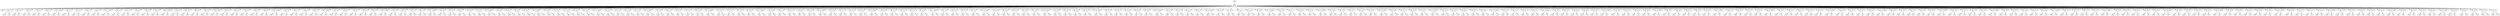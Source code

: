 digraph default {
    root_1 [label="root"];
    default_2 [label="default"];
    cage_3 [label="cage"];
    slit_4 [label="\('slit',\ 0,\ 0\)"];
    cage_5 [label="cage"];
    slit_6 [label="slit"];
    slit_7 [label="\('slit',\ 0,\ 1\)"];
    cage_8 [label="cage"];
    slit_9 [label="slit"];
    slit_10 [label="\('slit',\ 0,\ 2\)"];
    cage_11 [label="cage"];
    slit_12 [label="slit"];
    slit_13 [label="\('slit',\ 0,\ 3\)"];
    cage_14 [label="cage"];
    slit_15 [label="slit"];
    slit_16 [label="\('slit',\ 0,\ 4\)"];
    cage_17 [label="cage"];
    slit_18 [label="slit"];
    slit_19 [label="\('slit',\ 1,\ 'front'\)"];
    cage_20 [label="cage"];
    slit_21 [label="slit"];
    slit_22 [label="\('slit',\ 1,\ 0\)"];
    cage_23 [label="cage"];
    slit_24 [label="slit"];
    slit_25 [label="\('slit',\ 1,\ 1\)"];
    cage_26 [label="cage"];
    slit_27 [label="slit"];
    slit_28 [label="\('slit',\ 1,\ 2\)"];
    cage_29 [label="cage"];
    slit_30 [label="slit"];
    slit_31 [label="\('slit',\ 1,\ 3\)"];
    cage_32 [label="cage"];
    slit_33 [label="slit"];
    slit_34 [label="\('slit',\ 1,\ 'back'\)"];
    cage_35 [label="cage"];
    slit_36 [label="slit"];
    slit_37 [label="\('slit',\ 2,\ 0\)"];
    cage_38 [label="cage"];
    slit_39 [label="slit"];
    slit_40 [label="\('slit',\ 2,\ 1\)"];
    cage_41 [label="cage"];
    slit_42 [label="slit"];
    slit_43 [label="\('slit',\ 2,\ 2\)"];
    cage_44 [label="cage"];
    slit_45 [label="slit"];
    slit_46 [label="\('slit',\ 2,\ 3\)"];
    cage_47 [label="cage"];
    slit_48 [label="slit"];
    slit_49 [label="\('slit',\ 2,\ 4\)"];
    cage_50 [label="cage"];
    slit_51 [label="slit"];
    slit_52 [label="\('slit',\ 3,\ 'front'\)"];
    cage_53 [label="cage"];
    slit_54 [label="slit"];
    slit_55 [label="\('slit',\ 3,\ 0\)"];
    cage_56 [label="cage"];
    slit_57 [label="slit"];
    slit_58 [label="\('slit',\ 3,\ 1\)"];
    cage_59 [label="cage"];
    slit_60 [label="slit"];
    slit_61 [label="\('slit',\ 3,\ 2\)"];
    cage_62 [label="cage"];
    slit_63 [label="slit"];
    slit_64 [label="\('slit',\ 3,\ 3\)"];
    cage_65 [label="cage"];
    slit_66 [label="slit"];
    slit_67 [label="\('slit',\ 3,\ 'back'\)"];
    cage_68 [label="cage"];
    slit_69 [label="slit"];
    slit_70 [label="\('slit',\ 4,\ 0\)"];
    cage_71 [label="cage"];
    slit_72 [label="slit"];
    slit_73 [label="\('slit',\ 4,\ 1\)"];
    cage_74 [label="cage"];
    slit_75 [label="slit"];
    slit_76 [label="\('slit',\ 4,\ 2\)"];
    cage_77 [label="cage"];
    slit_78 [label="slit"];
    slit_79 [label="\('slit',\ 4,\ 3\)"];
    cage_80 [label="cage"];
    slit_81 [label="slit"];
    slit_82 [label="\('slit',\ 4,\ 4\)"];
    cage_83 [label="cage"];
    slit_84 [label="slit"];
    slit_85 [label="\('slit',\ 5,\ 'front'\)"];
    cage_86 [label="cage"];
    slit_87 [label="slit"];
    slit_88 [label="\('slit',\ 5,\ 0\)"];
    cage_89 [label="cage"];
    slit_90 [label="slit"];
    slit_91 [label="\('slit',\ 5,\ 1\)"];
    cage_92 [label="cage"];
    slit_93 [label="slit"];
    slit_94 [label="\('slit',\ 5,\ 2\)"];
    cage_95 [label="cage"];
    slit_96 [label="slit"];
    slit_97 [label="\('slit',\ 5,\ 3\)"];
    cage_98 [label="cage"];
    slit_99 [label="slit"];
    slit_100 [label="\('slit',\ 5,\ 'back'\)"];
    cage_101 [label="cage"];
    slit_102 [label="slit"];
    slit_103 [label="\('slit',\ 6,\ 0\)"];
    cage_104 [label="cage"];
    slit_105 [label="slit"];
    slit_106 [label="\('slit',\ 6,\ 1\)"];
    cage_107 [label="cage"];
    slit_108 [label="slit"];
    slit_109 [label="\('slit',\ 6,\ 2\)"];
    cage_110 [label="cage"];
    slit_111 [label="slit"];
    slit_112 [label="\('slit',\ 6,\ 3\)"];
    cage_113 [label="cage"];
    slit_114 [label="slit"];
    slit_115 [label="\('slit',\ 6,\ 4\)"];
    cage_116 [label="cage"];
    slit_117 [label="slit"];
    slit_118 [label="\('slit',\ 7,\ 'front'\)"];
    cage_119 [label="cage"];
    slit_120 [label="slit"];
    slit_121 [label="\('slit',\ 7,\ 0\)"];
    cage_122 [label="cage"];
    slit_123 [label="slit"];
    slit_124 [label="\('slit',\ 7,\ 1\)"];
    cage_125 [label="cage"];
    slit_126 [label="slit"];
    slit_127 [label="\('slit',\ 7,\ 2\)"];
    cage_128 [label="cage"];
    slit_129 [label="slit"];
    slit_130 [label="\('slit',\ 7,\ 3\)"];
    cage_131 [label="cage"];
    slit_132 [label="slit"];
    slit_133 [label="\('slit',\ 7,\ 'back'\)"];
    cage_134 [label="cage"];
    slit_135 [label="slit"];
    slit_136 [label="\('slit',\ 8,\ 0\)"];
    cage_137 [label="cage"];
    slit_138 [label="slit"];
    slit_139 [label="\('slit',\ 8,\ 1\)"];
    cage_140 [label="cage"];
    slit_141 [label="slit"];
    slit_142 [label="\('slit',\ 8,\ 2\)"];
    cage_143 [label="cage"];
    slit_144 [label="slit"];
    slit_145 [label="\('slit',\ 8,\ 3\)"];
    cage_146 [label="cage"];
    slit_147 [label="slit"];
    slit_148 [label="\('slit',\ 8,\ 4\)"];
    cage_149 [label="cage"];
    slit_150 [label="slit"];
    slit_151 [label="\('slit',\ 9,\ 'front'\)"];
    cage_152 [label="cage"];
    slit_153 [label="slit"];
    slit_154 [label="\('slit',\ 9,\ 0\)"];
    cage_155 [label="cage"];
    slit_156 [label="slit"];
    slit_157 [label="\('slit',\ 9,\ 1\)"];
    cage_158 [label="cage"];
    slit_159 [label="slit"];
    slit_160 [label="\('slit',\ 9,\ 2\)"];
    cage_161 [label="cage"];
    slit_162 [label="slit"];
    slit_163 [label="\('slit',\ 9,\ 3\)"];
    cage_164 [label="cage"];
    slit_165 [label="slit"];
    slit_166 [label="\('slit',\ 9,\ 'back'\)"];
    cage_167 [label="cage"];
    slit_168 [label="slit"];
    slit_169 [label="\('slit',\ 10,\ 0\)"];
    cage_170 [label="cage"];
    slit_171 [label="slit"];
    slit_172 [label="\('slit',\ 10,\ 1\)"];
    cage_173 [label="cage"];
    slit_174 [label="slit"];
    slit_175 [label="\('slit',\ 10,\ 2\)"];
    cage_176 [label="cage"];
    slit_177 [label="slit"];
    slit_178 [label="\('slit',\ 10,\ 3\)"];
    cage_179 [label="cage"];
    slit_180 [label="slit"];
    slit_181 [label="\('slit',\ 10,\ 4\)"];
    cage_182 [label="cage"];
    slit_183 [label="slit"];
    slit_184 [label="\('slit',\ 11,\ 'front'\)"];
    cage_185 [label="cage"];
    slit_186 [label="slit"];
    slit_187 [label="\('slit',\ 11,\ 0\)"];
    cage_188 [label="cage"];
    slit_189 [label="slit"];
    slit_190 [label="\('slit',\ 11,\ 1\)"];
    cage_191 [label="cage"];
    slit_192 [label="slit"];
    slit_193 [label="\('slit',\ 11,\ 2\)"];
    cage_194 [label="cage"];
    slit_195 [label="slit"];
    slit_196 [label="\('slit',\ 11,\ 3\)"];
    cage_197 [label="cage"];
    slit_198 [label="slit"];
    slit_199 [label="\('slit',\ 11,\ 'back'\)"];
    cage_200 [label="cage"];
    slit_201 [label="slit"];
    slit_202 [label="\('slit',\ 12,\ 0\)"];
    cage_203 [label="cage"];
    slit_204 [label="slit"];
    slit_205 [label="\('slit',\ 12,\ 1\)"];
    cage_206 [label="cage"];
    slit_207 [label="slit"];
    slit_208 [label="\('slit',\ 12,\ 2\)"];
    cage_209 [label="cage"];
    slit_210 [label="slit"];
    slit_211 [label="\('slit',\ 12,\ 3\)"];
    cage_212 [label="cage"];
    slit_213 [label="slit"];
    slit_214 [label="\('slit',\ 12,\ 4\)"];
    cage_215 [label="cage"];
    slit_216 [label="slit"];
    slit_217 [label="\('slit',\ 13,\ 'front'\)"];
    cage_218 [label="cage"];
    slit_219 [label="slit"];
    slit_220 [label="\('slit',\ 13,\ 0\)"];
    cage_221 [label="cage"];
    slit_222 [label="slit"];
    slit_223 [label="\('slit',\ 13,\ 1\)"];
    cage_224 [label="cage"];
    slit_225 [label="slit"];
    slit_226 [label="\('slit',\ 13,\ 2\)"];
    cage_227 [label="cage"];
    slit_228 [label="slit"];
    slit_229 [label="\('slit',\ 13,\ 3\)"];
    cage_230 [label="cage"];
    slit_231 [label="slit"];
    slit_232 [label="\('slit',\ 13,\ 'back'\)"];
    cage_233 [label="cage"];
    slit_234 [label="slit"];
    slit_235 [label="\('slit',\ 14,\ 0\)"];
    cage_236 [label="cage"];
    slit_237 [label="slit"];
    slit_238 [label="\('slit',\ 14,\ 1\)"];
    cage_239 [label="cage"];
    slit_240 [label="slit"];
    slit_241 [label="\('slit',\ 14,\ 2\)"];
    cage_242 [label="cage"];
    slit_243 [label="slit"];
    slit_244 [label="\('slit',\ 14,\ 3\)"];
    cage_245 [label="cage"];
    slit_246 [label="slit"];
    slit_247 [label="\('slit',\ 14,\ 4\)"];
    cage_248 [label="cage"];
    slit_249 [label="slit"];
    slit_250 [label="\('slit',\ 15,\ 'front'\)"];
    cage_251 [label="cage"];
    slit_252 [label="slit"];
    slit_253 [label="\('slit',\ 15,\ 0\)"];
    cage_254 [label="cage"];
    slit_255 [label="slit"];
    slit_256 [label="\('slit',\ 15,\ 1\)"];
    cage_257 [label="cage"];
    slit_258 [label="slit"];
    slit_259 [label="\('slit',\ 15,\ 2\)"];
    cage_260 [label="cage"];
    slit_261 [label="slit"];
    slit_262 [label="\('slit',\ 15,\ 3\)"];
    cage_263 [label="cage"];
    slit_264 [label="slit"];
    slit_265 [label="\('slit',\ 15,\ 'back'\)"];
    cage_266 [label="cage"];
    slit_267 [label="slit"];
    slit_268 [label="\('slit',\ 16,\ 0\)"];
    cage_269 [label="cage"];
    slit_270 [label="slit"];
    slit_271 [label="\('slit',\ 16,\ 1\)"];
    cage_272 [label="cage"];
    slit_273 [label="slit"];
    slit_274 [label="\('slit',\ 16,\ 2\)"];
    cage_275 [label="cage"];
    slit_276 [label="slit"];
    slit_277 [label="\('slit',\ 16,\ 3\)"];
    cage_278 [label="cage"];
    slit_279 [label="slit"];
    slit_280 [label="\('slit',\ 16,\ 4\)"];
    cage_281 [label="cage"];
    slit_282 [label="slit"];
    slit_283 [label="\('slit',\ 17,\ 'front'\)"];
    cage_284 [label="cage"];
    slit_285 [label="slit"];
    slit_286 [label="\('slit',\ 17,\ 0\)"];
    cage_287 [label="cage"];
    slit_288 [label="slit"];
    slit_289 [label="\('slit',\ 17,\ 1\)"];
    cage_290 [label="cage"];
    slit_291 [label="slit"];
    slit_292 [label="\('slit',\ 17,\ 2\)"];
    cage_293 [label="cage"];
    slit_294 [label="slit"];
    slit_295 [label="\('slit',\ 17,\ 3\)"];
    cage_296 [label="cage"];
    slit_297 [label="slit"];
    slit_298 [label="\('slit',\ 17,\ 'back'\)"];
    cage_299 [label="cage"];
    slit_300 [label="slit"];
    slit_301 [label="\('slit',\ 18,\ 0\)"];
    cage_302 [label="cage"];
    slit_303 [label="slit"];
    slit_304 [label="\('slit',\ 18,\ 1\)"];
    cage_305 [label="cage"];
    slit_306 [label="slit"];
    slit_307 [label="\('slit',\ 18,\ 2\)"];
    cage_308 [label="cage"];
    slit_309 [label="slit"];
    slit_310 [label="\('slit',\ 18,\ 3\)"];
    cage_311 [label="cage"];
    slit_312 [label="slit"];
    slit_313 [label="\('slit',\ 18,\ 4\)"];
    cage_314 [label="cage"];
    slit_315 [label="slit"];
    slit_316 [label="\('slit',\ 19,\ 'front'\)"];
    cage_317 [label="cage"];
    slit_318 [label="slit"];
    slit_319 [label="\('slit',\ 19,\ 0\)"];
    cage_320 [label="cage"];
    slit_321 [label="slit"];
    slit_322 [label="\('slit',\ 19,\ 1\)"];
    cage_323 [label="cage"];
    slit_324 [label="slit"];
    slit_325 [label="\('slit',\ 19,\ 2\)"];
    cage_326 [label="cage"];
    slit_327 [label="slit"];
    slit_328 [label="\('slit',\ 19,\ 3\)"];
    cage_329 [label="cage"];
    slit_330 [label="slit"];
    slit_331 [label="\('slit',\ 19,\ 'back'\)"];
    cage_332 [label="cage"];
    slit_333 [label="slit"];
    slit_334 [label="\('slit',\ 20,\ 0\)"];
    cage_335 [label="cage"];
    slit_336 [label="slit"];
    slit_337 [label="\('slit',\ 20,\ 1\)"];
    cage_338 [label="cage"];
    slit_339 [label="slit"];
    slit_340 [label="\('slit',\ 20,\ 2\)"];
    cage_341 [label="cage"];
    slit_342 [label="slit"];
    slit_343 [label="\('slit',\ 20,\ 3\)"];
    cage_344 [label="cage"];
    slit_345 [label="slit"];
    slit_346 [label="\('slit',\ 20,\ 4\)"];
    cage_347 [label="cage"];
    slit_348 [label="slit"];
    slit_349 [label="\('slit',\ 21,\ 'front'\)"];
    cage_350 [label="cage"];
    slit_351 [label="slit"];
    slit_352 [label="\('slit',\ 21,\ 0\)"];
    cage_353 [label="cage"];
    slit_354 [label="slit"];
    slit_355 [label="\('slit',\ 21,\ 1\)"];
    cage_356 [label="cage"];
    slit_357 [label="slit"];
    slit_358 [label="\('slit',\ 21,\ 2\)"];
    cage_359 [label="cage"];
    slit_360 [label="slit"];
    slit_361 [label="\('slit',\ 21,\ 3\)"];
    cage_362 [label="cage"];
    slit_363 [label="slit"];
    slit_364 [label="\('slit',\ 21,\ 'back'\)"];
    cage_365 [label="cage"];
    slit_366 [label="slit"];
    slit_367 [label="\('slit',\ 22,\ 0\)"];
    cage_368 [label="cage"];
    slit_369 [label="slit"];
    slit_370 [label="\('slit',\ 22,\ 1\)"];
    cage_371 [label="cage"];
    slit_372 [label="slit"];
    slit_373 [label="\('slit',\ 22,\ 2\)"];
    cage_374 [label="cage"];
    slit_375 [label="slit"];
    slit_376 [label="\('slit',\ 22,\ 3\)"];
    cage_377 [label="cage"];
    slit_378 [label="slit"];
    slit_379 [label="\('slit',\ 22,\ 4\)"];
    cage_380 [label="cage"];
    slit_381 [label="slit"];
    slit_382 [label="\('slit',\ 23,\ 'front'\)"];
    cage_383 [label="cage"];
    slit_384 [label="slit"];
    slit_385 [label="\('slit',\ 23,\ 0\)"];
    cage_386 [label="cage"];
    slit_387 [label="slit"];
    slit_388 [label="\('slit',\ 23,\ 1\)"];
    cage_389 [label="cage"];
    slit_390 [label="slit"];
    slit_391 [label="\('slit',\ 23,\ 2\)"];
    cage_392 [label="cage"];
    slit_393 [label="slit"];
    slit_394 [label="\('slit',\ 23,\ 3\)"];
    cage_395 [label="cage"];
    slit_396 [label="slit"];
    slit_397 [label="\('slit',\ 23,\ 'back'\)"];
    cage_398 [label="cage"];
    slit_399 [label="slit"];
    slit_400 [label="\('slit',\ 24,\ 0\)"];
    cage_401 [label="cage"];
    slit_402 [label="slit"];
    slit_403 [label="\('slit',\ 24,\ 1\)"];
    cage_404 [label="cage"];
    slit_405 [label="slit"];
    slit_406 [label="\('slit',\ 24,\ 2\)"];
    cage_407 [label="cage"];
    slit_408 [label="slit"];
    slit_409 [label="\('slit',\ 24,\ 3\)"];
    cage_410 [label="cage"];
    slit_411 [label="slit"];
    slit_412 [label="\('slit',\ 24,\ 4\)"];
    cage_413 [label="cage"];
    slit_414 [label="slit"];
    slit_415 [label="\('slit',\ 25,\ 'front'\)"];
    cage_416 [label="cage"];
    slit_417 [label="slit"];
    slit_418 [label="\('slit',\ 25,\ 0\)"];
    cage_419 [label="cage"];
    slit_420 [label="slit"];
    slit_421 [label="\('slit',\ 25,\ 1\)"];
    cage_422 [label="cage"];
    slit_423 [label="slit"];
    slit_424 [label="\('slit',\ 25,\ 2\)"];
    cage_425 [label="cage"];
    slit_426 [label="slit"];
    slit_427 [label="\('slit',\ 25,\ 3\)"];
    cage_428 [label="cage"];
    slit_429 [label="slit"];
    slit_430 [label="\('slit',\ 25,\ 'back'\)"];
    cage_431 [label="cage"];
    slit_432 [label="slit"];
    slit_433 [label="\('slit',\ 26,\ 0\)"];
    cage_434 [label="cage"];
    slit_435 [label="slit"];
    slit_436 [label="\('slit',\ 26,\ 1\)"];
    cage_437 [label="cage"];
    slit_438 [label="slit"];
    slit_439 [label="\('slit',\ 26,\ 2\)"];
    cage_440 [label="cage"];
    slit_441 [label="slit"];
    slit_442 [label="\('slit',\ 26,\ 3\)"];
    cage_443 [label="cage"];
    slit_444 [label="slit"];
    slit_445 [label="\('slit',\ 26,\ 4\)"];
    cage_446 [label="cage"];
    slit_447 [label="slit"];
    slit_448 [label="\('slit',\ 27,\ 'front'\)"];
    cage_449 [label="cage"];
    slit_450 [label="slit"];
    slit_451 [label="\('slit',\ 27,\ 0\)"];
    cage_452 [label="cage"];
    slit_453 [label="slit"];
    slit_454 [label="\('slit',\ 27,\ 1\)"];
    cage_455 [label="cage"];
    slit_456 [label="slit"];
    slit_457 [label="\('slit',\ 27,\ 2\)"];
    cage_458 [label="cage"];
    slit_459 [label="slit"];
    slit_460 [label="\('slit',\ 27,\ 3\)"];
    cage_461 [label="cage"];
    slit_462 [label="slit"];
    slit_463 [label="\('slit',\ 27,\ 'back'\)"];
    cage_464 [label="cage"];
    slit_465 [label="slit"];
    slit_466 [label="\('slit',\ 28,\ 0\)"];
    cage_467 [label="cage"];
    slit_468 [label="slit"];
    slit_469 [label="\('slit',\ 28,\ 1\)"];
    cage_470 [label="cage"];
    slit_471 [label="slit"];
    slit_472 [label="\('slit',\ 28,\ 2\)"];
    cage_473 [label="cage"];
    slit_474 [label="slit"];
    slit_475 [label="\('slit',\ 28,\ 3\)"];
    cage_476 [label="cage"];
    slit_477 [label="slit"];
    slit_478 [label="\('slit',\ 28,\ 4\)"];
    cage_479 [label="cage"];
    slit_480 [label="slit"];
    slit_481 [label="\('slit',\ 29,\ 'front'\)"];
    cage_482 [label="cage"];
    slit_483 [label="slit"];
    slit_484 [label="\('slit',\ 29,\ 0\)"];
    cage_485 [label="cage"];
    slit_486 [label="slit"];
    slit_487 [label="\('slit',\ 29,\ 1\)"];
    cage_488 [label="cage"];
    slit_489 [label="slit"];
    slit_490 [label="\('slit',\ 29,\ 2\)"];
    cage_491 [label="cage"];
    slit_492 [label="slit"];
    slit_493 [label="\('slit',\ 29,\ 3\)"];
    cage_494 [label="cage"];
    slit_495 [label="slit"];
    slit_496 [label="\('slit',\ 29,\ 'back'\)"];
    cage_497 [label="cage"];
    slit_498 [label="slit"];
    slit_499 [label="\('slit',\ 30,\ 0\)"];
    cage_500 [label="cage"];
    slit_501 [label="slit"];
    slit_502 [label="\('slit',\ 30,\ 1\)"];
    cage_503 [label="cage"];
    slit_504 [label="slit"];
    slit_505 [label="\('slit',\ 30,\ 2\)"];
    cage_506 [label="cage"];
    slit_507 [label="slit"];
    slit_508 [label="\('slit',\ 30,\ 3\)"];
    cage_509 [label="cage"];
    slit_510 [label="slit"];
    slit_511 [label="\('slit',\ 30,\ 4\)"];
    cage_512 [label="cage"];
    slit_513 [label="slit"];
    slit_514 [label="\('slit',\ 31,\ 'front'\)"];
    cage_515 [label="cage"];
    slit_516 [label="slit"];
    slit_517 [label="\('slit',\ 31,\ 0\)"];
    cage_518 [label="cage"];
    slit_519 [label="slit"];
    slit_520 [label="\('slit',\ 31,\ 1\)"];
    cage_521 [label="cage"];
    slit_522 [label="slit"];
    slit_523 [label="\('slit',\ 31,\ 2\)"];
    cage_524 [label="cage"];
    slit_525 [label="slit"];
    slit_526 [label="\('slit',\ 31,\ 3\)"];
    cage_527 [label="cage"];
    slit_528 [label="slit"];
    slit_529 [label="\('slit',\ 31,\ 'back'\)"];
    cage_530 [label="cage"];
    slit_531 [label="slit"];
    slit_532 [label="\('slit',\ 32,\ 0\)"];
    cage_533 [label="cage"];
    slit_534 [label="slit"];
    slit_535 [label="\('slit',\ 32,\ 1\)"];
    cage_536 [label="cage"];
    slit_537 [label="slit"];
    slit_538 [label="\('slit',\ 32,\ 2\)"];
    cage_539 [label="cage"];
    slit_540 [label="slit"];
    slit_541 [label="\('slit',\ 32,\ 3\)"];
    cage_542 [label="cage"];
    slit_543 [label="slit"];
    slit_544 [label="\('slit',\ 32,\ 4\)"];
    cage_545 [label="cage"];
    slit_546 [label="slit"];
    slit_547 [label="\('slit',\ 33,\ 'front'\)"];
    cage_548 [label="cage"];
    slit_549 [label="slit"];
    slit_550 [label="\('slit',\ 33,\ 0\)"];
    cage_551 [label="cage"];
    slit_552 [label="slit"];
    slit_553 [label="\('slit',\ 33,\ 1\)"];
    cage_554 [label="cage"];
    slit_555 [label="slit"];
    slit_556 [label="\('slit',\ 33,\ 2\)"];
    cage_557 [label="cage"];
    slit_558 [label="slit"];
    slit_559 [label="\('slit',\ 33,\ 3\)"];
    cage_560 [label="cage"];
    slit_561 [label="slit"];
    slit_562 [label="\('slit',\ 33,\ 'back'\)"];
    cage_563 [label="cage"];
    slit_564 [label="slit"];
    slit_565 [label="\('slit',\ 34,\ 0\)"];
    cage_566 [label="cage"];
    slit_567 [label="slit"];
    slit_568 [label="\('slit',\ 34,\ 1\)"];
    cage_569 [label="cage"];
    slit_570 [label="slit"];
    slit_571 [label="\('slit',\ 34,\ 2\)"];
    cage_572 [label="cage"];
    slit_573 [label="slit"];
    slit_574 [label="\('slit',\ 34,\ 3\)"];
    cage_575 [label="cage"];
    slit_576 [label="slit"];
    slit_577 [label="\('slit',\ 34,\ 4\)"];
    cage_578 [label="cage"];
    slit_579 [label="slit"];
    slit_580 [label="\('slit',\ 35,\ 'front'\)"];
    cage_581 [label="cage"];
    slit_582 [label="slit"];
    slit_583 [label="\('slit',\ 35,\ 0\)"];
    cage_584 [label="cage"];
    slit_585 [label="slit"];
    slit_586 [label="\('slit',\ 35,\ 1\)"];
    cage_587 [label="cage"];
    slit_588 [label="slit"];
    slit_589 [label="\('slit',\ 35,\ 2\)"];
    cage_590 [label="cage"];
    slit_591 [label="slit"];
    slit_592 [label="\('slit',\ 35,\ 3\)"];
    cage_593 [label="cage"];
    slit_594 [label="slit"];
    slit_595 [label="\('slit',\ 35,\ 'back'\)"];
    cage_596 [label="cage"];
    slit_597 [label="slit"];
    slit_598 [label="\('slit',\ 36,\ 0\)"];
    cage_599 [label="cage"];
    slit_600 [label="slit"];
    slit_601 [label="\('slit',\ 36,\ 1\)"];
    cage_602 [label="cage"];
    slit_603 [label="slit"];
    slit_604 [label="\('slit',\ 36,\ 2\)"];
    cage_605 [label="cage"];
    slit_606 [label="slit"];
    slit_607 [label="\('slit',\ 36,\ 3\)"];
    cage_608 [label="cage"];
    slit_609 [label="slit"];
    slit_610 [label="\('slit',\ 36,\ 4\)"];
    cage_611 [label="cage"];
    slit_612 [label="slit"];
    slit_613 [label="\('slit',\ 37,\ 'front'\)"];
    cage_614 [label="cage"];
    slit_615 [label="slit"];
    slit_616 [label="\('slit',\ 37,\ 0\)"];
    cage_617 [label="cage"];
    slit_618 [label="slit"];
    slit_619 [label="\('slit',\ 37,\ 1\)"];
    cage_620 [label="cage"];
    slit_621 [label="slit"];
    slit_622 [label="\('slit',\ 37,\ 2\)"];
    cage_623 [label="cage"];
    slit_624 [label="slit"];
    slit_625 [label="\('slit',\ 37,\ 3\)"];
    cage_626 [label="cage"];
    slit_627 [label="slit"];
    slit_628 [label="\('slit',\ 37,\ 'back'\)"];
    cage_629 [label="cage"];
    slit_630 [label="slit"];
    slit_631 [label="\('slit',\ 38,\ 0\)"];
    cage_632 [label="cage"];
    slit_633 [label="slit"];
    slit_634 [label="\('slit',\ 38,\ 1\)"];
    cage_635 [label="cage"];
    slit_636 [label="slit"];
    slit_637 [label="\('slit',\ 38,\ 2\)"];
    cage_638 [label="cage"];
    slit_639 [label="slit"];
    slit_640 [label="\('slit',\ 38,\ 3\)"];
    cage_641 [label="cage"];
    slit_642 [label="slit"];
    slit_643 [label="\('slit',\ 38,\ 4\)"];
    cage_644 [label="cage"];
    slit_645 [label="slit"];
    slit_646 [label="\('slit',\ 39,\ 'front'\)"];
    cage_647 [label="cage"];
    slit_648 [label="slit"];
    slit_649 [label="\('slit',\ 39,\ 0\)"];
    cage_650 [label="cage"];
    slit_651 [label="slit"];
    slit_652 [label="\('slit',\ 39,\ 1\)"];
    cage_653 [label="cage"];
    slit_654 [label="slit"];
    slit_655 [label="\('slit',\ 39,\ 2\)"];
    cage_656 [label="cage"];
    slit_657 [label="slit"];
    slit_658 [label="\('slit',\ 39,\ 3\)"];
    cage_659 [label="cage"];
    slit_660 [label="slit"];
    slit_661 [label="\('slit',\ 39,\ 'back'\)"];
    cage_662 [label="cage"];
    slit_663 [label="slit"];
    slit_664 [label="\('slit',\ 40,\ 0\)"];
    cage_665 [label="cage"];
    slit_666 [label="slit"];
    slit_667 [label="\('slit',\ 40,\ 1\)"];
    cage_668 [label="cage"];
    slit_669 [label="slit"];
    slit_670 [label="\('slit',\ 40,\ 2\)"];
    cage_671 [label="cage"];
    slit_672 [label="slit"];
    slit_673 [label="\('slit',\ 40,\ 3\)"];
    cage_674 [label="cage"];
    slit_675 [label="slit"];
    slit_676 [label="\('slit',\ 40,\ 4\)"];
    cage_677 [label="cage"];
    slit_678 [label="slit"];
    slit_679 [label="\('slit',\ 41,\ 'front'\)"];
    cage_680 [label="cage"];
    slit_681 [label="slit"];
    slit_682 [label="\('slit',\ 41,\ 0\)"];
    cage_683 [label="cage"];
    slit_684 [label="slit"];
    slit_685 [label="\('slit',\ 41,\ 1\)"];
    cage_686 [label="cage"];
    slit_687 [label="slit"];
    slit_688 [label="\('slit',\ 41,\ 2\)"];
    cage_689 [label="cage"];
    slit_690 [label="slit"];
    slit_691 [label="\('slit',\ 41,\ 3\)"];
    cage_692 [label="cage"];
    slit_693 [label="slit"];
    slit_694 [label="\('slit',\ 41,\ 'back'\)"];
    cage_695 [label="cage"];
    slit_696 [label="slit"];
    slit_697 [label="\('slit',\ 42,\ 0\)"];
    cage_698 [label="cage"];
    slit_699 [label="slit"];
    slit_700 [label="\('slit',\ 42,\ 1\)"];
    cage_701 [label="cage"];
    slit_702 [label="slit"];
    slit_703 [label="\('slit',\ 42,\ 2\)"];
    cage_704 [label="cage"];
    slit_705 [label="slit"];
    slit_706 [label="\('slit',\ 42,\ 3\)"];
    cage_707 [label="cage"];
    slit_708 [label="slit"];
    slit_709 [label="\('slit',\ 42,\ 4\)"];
    cage_710 [label="cage"];
    slit_711 [label="slit"];
    slit_712 [label="\('slit',\ 43,\ 'front'\)"];
    cage_713 [label="cage"];
    slit_714 [label="slit"];
    slit_715 [label="\('slit',\ 43,\ 0\)"];
    cage_716 [label="cage"];
    slit_717 [label="slit"];
    slit_718 [label="\('slit',\ 43,\ 1\)"];
    cage_719 [label="cage"];
    slit_720 [label="slit"];
    slit_721 [label="\('slit',\ 43,\ 2\)"];
    cage_722 [label="cage"];
    slit_723 [label="slit"];
    slit_724 [label="\('slit',\ 43,\ 3\)"];
    cage_725 [label="cage"];
    slit_726 [label="slit"];
    slit_727 [label="\('slit',\ 43,\ 'back'\)"];
    cage_728 [label="cage"];
    slit_729 [label="slit"];
    slit_730 [label="\('slit',\ 44,\ 0\)"];
    cage_731 [label="cage"];
    slit_732 [label="slit"];
    slit_733 [label="\('slit',\ 44,\ 1\)"];
    cage_734 [label="cage"];
    slit_735 [label="slit"];
    slit_736 [label="\('slit',\ 44,\ 2\)"];
    cage_737 [label="cage"];
    slit_738 [label="slit"];
    slit_739 [label="\('slit',\ 44,\ 3\)"];
    cage_740 [label="cage"];
    slit_741 [label="slit"];
    slit_742 [label="\('slit',\ 44,\ 4\)"];
    cage_743 [label="cage"];
    slit_744 [label="slit"];
    root_1 -> default_2;
    default_2 -> cage_3;
    default_2 -> slit_4;
    slit_4 -> cage_5;
    slit_4 -> slit_6;
    default_2 -> slit_7;
    slit_7 -> cage_8;
    slit_7 -> slit_9;
    default_2 -> slit_10;
    slit_10 -> cage_11;
    slit_10 -> slit_12;
    default_2 -> slit_13;
    slit_13 -> cage_14;
    slit_13 -> slit_15;
    default_2 -> slit_16;
    slit_16 -> cage_17;
    slit_16 -> slit_18;
    default_2 -> slit_19;
    slit_19 -> cage_20;
    slit_19 -> slit_21;
    default_2 -> slit_22;
    slit_22 -> cage_23;
    slit_22 -> slit_24;
    default_2 -> slit_25;
    slit_25 -> cage_26;
    slit_25 -> slit_27;
    default_2 -> slit_28;
    slit_28 -> cage_29;
    slit_28 -> slit_30;
    default_2 -> slit_31;
    slit_31 -> cage_32;
    slit_31 -> slit_33;
    default_2 -> slit_34;
    slit_34 -> cage_35;
    slit_34 -> slit_36;
    default_2 -> slit_37;
    slit_37 -> cage_38;
    slit_37 -> slit_39;
    default_2 -> slit_40;
    slit_40 -> cage_41;
    slit_40 -> slit_42;
    default_2 -> slit_43;
    slit_43 -> cage_44;
    slit_43 -> slit_45;
    default_2 -> slit_46;
    slit_46 -> cage_47;
    slit_46 -> slit_48;
    default_2 -> slit_49;
    slit_49 -> cage_50;
    slit_49 -> slit_51;
    default_2 -> slit_52;
    slit_52 -> cage_53;
    slit_52 -> slit_54;
    default_2 -> slit_55;
    slit_55 -> cage_56;
    slit_55 -> slit_57;
    default_2 -> slit_58;
    slit_58 -> cage_59;
    slit_58 -> slit_60;
    default_2 -> slit_61;
    slit_61 -> cage_62;
    slit_61 -> slit_63;
    default_2 -> slit_64;
    slit_64 -> cage_65;
    slit_64 -> slit_66;
    default_2 -> slit_67;
    slit_67 -> cage_68;
    slit_67 -> slit_69;
    default_2 -> slit_70;
    slit_70 -> cage_71;
    slit_70 -> slit_72;
    default_2 -> slit_73;
    slit_73 -> cage_74;
    slit_73 -> slit_75;
    default_2 -> slit_76;
    slit_76 -> cage_77;
    slit_76 -> slit_78;
    default_2 -> slit_79;
    slit_79 -> cage_80;
    slit_79 -> slit_81;
    default_2 -> slit_82;
    slit_82 -> cage_83;
    slit_82 -> slit_84;
    default_2 -> slit_85;
    slit_85 -> cage_86;
    slit_85 -> slit_87;
    default_2 -> slit_88;
    slit_88 -> cage_89;
    slit_88 -> slit_90;
    default_2 -> slit_91;
    slit_91 -> cage_92;
    slit_91 -> slit_93;
    default_2 -> slit_94;
    slit_94 -> cage_95;
    slit_94 -> slit_96;
    default_2 -> slit_97;
    slit_97 -> cage_98;
    slit_97 -> slit_99;
    default_2 -> slit_100;
    slit_100 -> cage_101;
    slit_100 -> slit_102;
    default_2 -> slit_103;
    slit_103 -> cage_104;
    slit_103 -> slit_105;
    default_2 -> slit_106;
    slit_106 -> cage_107;
    slit_106 -> slit_108;
    default_2 -> slit_109;
    slit_109 -> cage_110;
    slit_109 -> slit_111;
    default_2 -> slit_112;
    slit_112 -> cage_113;
    slit_112 -> slit_114;
    default_2 -> slit_115;
    slit_115 -> cage_116;
    slit_115 -> slit_117;
    default_2 -> slit_118;
    slit_118 -> cage_119;
    slit_118 -> slit_120;
    default_2 -> slit_121;
    slit_121 -> cage_122;
    slit_121 -> slit_123;
    default_2 -> slit_124;
    slit_124 -> cage_125;
    slit_124 -> slit_126;
    default_2 -> slit_127;
    slit_127 -> cage_128;
    slit_127 -> slit_129;
    default_2 -> slit_130;
    slit_130 -> cage_131;
    slit_130 -> slit_132;
    default_2 -> slit_133;
    slit_133 -> cage_134;
    slit_133 -> slit_135;
    default_2 -> slit_136;
    slit_136 -> cage_137;
    slit_136 -> slit_138;
    default_2 -> slit_139;
    slit_139 -> cage_140;
    slit_139 -> slit_141;
    default_2 -> slit_142;
    slit_142 -> cage_143;
    slit_142 -> slit_144;
    default_2 -> slit_145;
    slit_145 -> cage_146;
    slit_145 -> slit_147;
    default_2 -> slit_148;
    slit_148 -> cage_149;
    slit_148 -> slit_150;
    default_2 -> slit_151;
    slit_151 -> cage_152;
    slit_151 -> slit_153;
    default_2 -> slit_154;
    slit_154 -> cage_155;
    slit_154 -> slit_156;
    default_2 -> slit_157;
    slit_157 -> cage_158;
    slit_157 -> slit_159;
    default_2 -> slit_160;
    slit_160 -> cage_161;
    slit_160 -> slit_162;
    default_2 -> slit_163;
    slit_163 -> cage_164;
    slit_163 -> slit_165;
    default_2 -> slit_166;
    slit_166 -> cage_167;
    slit_166 -> slit_168;
    default_2 -> slit_169;
    slit_169 -> cage_170;
    slit_169 -> slit_171;
    default_2 -> slit_172;
    slit_172 -> cage_173;
    slit_172 -> slit_174;
    default_2 -> slit_175;
    slit_175 -> cage_176;
    slit_175 -> slit_177;
    default_2 -> slit_178;
    slit_178 -> cage_179;
    slit_178 -> slit_180;
    default_2 -> slit_181;
    slit_181 -> cage_182;
    slit_181 -> slit_183;
    default_2 -> slit_184;
    slit_184 -> cage_185;
    slit_184 -> slit_186;
    default_2 -> slit_187;
    slit_187 -> cage_188;
    slit_187 -> slit_189;
    default_2 -> slit_190;
    slit_190 -> cage_191;
    slit_190 -> slit_192;
    default_2 -> slit_193;
    slit_193 -> cage_194;
    slit_193 -> slit_195;
    default_2 -> slit_196;
    slit_196 -> cage_197;
    slit_196 -> slit_198;
    default_2 -> slit_199;
    slit_199 -> cage_200;
    slit_199 -> slit_201;
    default_2 -> slit_202;
    slit_202 -> cage_203;
    slit_202 -> slit_204;
    default_2 -> slit_205;
    slit_205 -> cage_206;
    slit_205 -> slit_207;
    default_2 -> slit_208;
    slit_208 -> cage_209;
    slit_208 -> slit_210;
    default_2 -> slit_211;
    slit_211 -> cage_212;
    slit_211 -> slit_213;
    default_2 -> slit_214;
    slit_214 -> cage_215;
    slit_214 -> slit_216;
    default_2 -> slit_217;
    slit_217 -> cage_218;
    slit_217 -> slit_219;
    default_2 -> slit_220;
    slit_220 -> cage_221;
    slit_220 -> slit_222;
    default_2 -> slit_223;
    slit_223 -> cage_224;
    slit_223 -> slit_225;
    default_2 -> slit_226;
    slit_226 -> cage_227;
    slit_226 -> slit_228;
    default_2 -> slit_229;
    slit_229 -> cage_230;
    slit_229 -> slit_231;
    default_2 -> slit_232;
    slit_232 -> cage_233;
    slit_232 -> slit_234;
    default_2 -> slit_235;
    slit_235 -> cage_236;
    slit_235 -> slit_237;
    default_2 -> slit_238;
    slit_238 -> cage_239;
    slit_238 -> slit_240;
    default_2 -> slit_241;
    slit_241 -> cage_242;
    slit_241 -> slit_243;
    default_2 -> slit_244;
    slit_244 -> cage_245;
    slit_244 -> slit_246;
    default_2 -> slit_247;
    slit_247 -> cage_248;
    slit_247 -> slit_249;
    default_2 -> slit_250;
    slit_250 -> cage_251;
    slit_250 -> slit_252;
    default_2 -> slit_253;
    slit_253 -> cage_254;
    slit_253 -> slit_255;
    default_2 -> slit_256;
    slit_256 -> cage_257;
    slit_256 -> slit_258;
    default_2 -> slit_259;
    slit_259 -> cage_260;
    slit_259 -> slit_261;
    default_2 -> slit_262;
    slit_262 -> cage_263;
    slit_262 -> slit_264;
    default_2 -> slit_265;
    slit_265 -> cage_266;
    slit_265 -> slit_267;
    default_2 -> slit_268;
    slit_268 -> cage_269;
    slit_268 -> slit_270;
    default_2 -> slit_271;
    slit_271 -> cage_272;
    slit_271 -> slit_273;
    default_2 -> slit_274;
    slit_274 -> cage_275;
    slit_274 -> slit_276;
    default_2 -> slit_277;
    slit_277 -> cage_278;
    slit_277 -> slit_279;
    default_2 -> slit_280;
    slit_280 -> cage_281;
    slit_280 -> slit_282;
    default_2 -> slit_283;
    slit_283 -> cage_284;
    slit_283 -> slit_285;
    default_2 -> slit_286;
    slit_286 -> cage_287;
    slit_286 -> slit_288;
    default_2 -> slit_289;
    slit_289 -> cage_290;
    slit_289 -> slit_291;
    default_2 -> slit_292;
    slit_292 -> cage_293;
    slit_292 -> slit_294;
    default_2 -> slit_295;
    slit_295 -> cage_296;
    slit_295 -> slit_297;
    default_2 -> slit_298;
    slit_298 -> cage_299;
    slit_298 -> slit_300;
    default_2 -> slit_301;
    slit_301 -> cage_302;
    slit_301 -> slit_303;
    default_2 -> slit_304;
    slit_304 -> cage_305;
    slit_304 -> slit_306;
    default_2 -> slit_307;
    slit_307 -> cage_308;
    slit_307 -> slit_309;
    default_2 -> slit_310;
    slit_310 -> cage_311;
    slit_310 -> slit_312;
    default_2 -> slit_313;
    slit_313 -> cage_314;
    slit_313 -> slit_315;
    default_2 -> slit_316;
    slit_316 -> cage_317;
    slit_316 -> slit_318;
    default_2 -> slit_319;
    slit_319 -> cage_320;
    slit_319 -> slit_321;
    default_2 -> slit_322;
    slit_322 -> cage_323;
    slit_322 -> slit_324;
    default_2 -> slit_325;
    slit_325 -> cage_326;
    slit_325 -> slit_327;
    default_2 -> slit_328;
    slit_328 -> cage_329;
    slit_328 -> slit_330;
    default_2 -> slit_331;
    slit_331 -> cage_332;
    slit_331 -> slit_333;
    default_2 -> slit_334;
    slit_334 -> cage_335;
    slit_334 -> slit_336;
    default_2 -> slit_337;
    slit_337 -> cage_338;
    slit_337 -> slit_339;
    default_2 -> slit_340;
    slit_340 -> cage_341;
    slit_340 -> slit_342;
    default_2 -> slit_343;
    slit_343 -> cage_344;
    slit_343 -> slit_345;
    default_2 -> slit_346;
    slit_346 -> cage_347;
    slit_346 -> slit_348;
    default_2 -> slit_349;
    slit_349 -> cage_350;
    slit_349 -> slit_351;
    default_2 -> slit_352;
    slit_352 -> cage_353;
    slit_352 -> slit_354;
    default_2 -> slit_355;
    slit_355 -> cage_356;
    slit_355 -> slit_357;
    default_2 -> slit_358;
    slit_358 -> cage_359;
    slit_358 -> slit_360;
    default_2 -> slit_361;
    slit_361 -> cage_362;
    slit_361 -> slit_363;
    default_2 -> slit_364;
    slit_364 -> cage_365;
    slit_364 -> slit_366;
    default_2 -> slit_367;
    slit_367 -> cage_368;
    slit_367 -> slit_369;
    default_2 -> slit_370;
    slit_370 -> cage_371;
    slit_370 -> slit_372;
    default_2 -> slit_373;
    slit_373 -> cage_374;
    slit_373 -> slit_375;
    default_2 -> slit_376;
    slit_376 -> cage_377;
    slit_376 -> slit_378;
    default_2 -> slit_379;
    slit_379 -> cage_380;
    slit_379 -> slit_381;
    default_2 -> slit_382;
    slit_382 -> cage_383;
    slit_382 -> slit_384;
    default_2 -> slit_385;
    slit_385 -> cage_386;
    slit_385 -> slit_387;
    default_2 -> slit_388;
    slit_388 -> cage_389;
    slit_388 -> slit_390;
    default_2 -> slit_391;
    slit_391 -> cage_392;
    slit_391 -> slit_393;
    default_2 -> slit_394;
    slit_394 -> cage_395;
    slit_394 -> slit_396;
    default_2 -> slit_397;
    slit_397 -> cage_398;
    slit_397 -> slit_399;
    default_2 -> slit_400;
    slit_400 -> cage_401;
    slit_400 -> slit_402;
    default_2 -> slit_403;
    slit_403 -> cage_404;
    slit_403 -> slit_405;
    default_2 -> slit_406;
    slit_406 -> cage_407;
    slit_406 -> slit_408;
    default_2 -> slit_409;
    slit_409 -> cage_410;
    slit_409 -> slit_411;
    default_2 -> slit_412;
    slit_412 -> cage_413;
    slit_412 -> slit_414;
    default_2 -> slit_415;
    slit_415 -> cage_416;
    slit_415 -> slit_417;
    default_2 -> slit_418;
    slit_418 -> cage_419;
    slit_418 -> slit_420;
    default_2 -> slit_421;
    slit_421 -> cage_422;
    slit_421 -> slit_423;
    default_2 -> slit_424;
    slit_424 -> cage_425;
    slit_424 -> slit_426;
    default_2 -> slit_427;
    slit_427 -> cage_428;
    slit_427 -> slit_429;
    default_2 -> slit_430;
    slit_430 -> cage_431;
    slit_430 -> slit_432;
    default_2 -> slit_433;
    slit_433 -> cage_434;
    slit_433 -> slit_435;
    default_2 -> slit_436;
    slit_436 -> cage_437;
    slit_436 -> slit_438;
    default_2 -> slit_439;
    slit_439 -> cage_440;
    slit_439 -> slit_441;
    default_2 -> slit_442;
    slit_442 -> cage_443;
    slit_442 -> slit_444;
    default_2 -> slit_445;
    slit_445 -> cage_446;
    slit_445 -> slit_447;
    default_2 -> slit_448;
    slit_448 -> cage_449;
    slit_448 -> slit_450;
    default_2 -> slit_451;
    slit_451 -> cage_452;
    slit_451 -> slit_453;
    default_2 -> slit_454;
    slit_454 -> cage_455;
    slit_454 -> slit_456;
    default_2 -> slit_457;
    slit_457 -> cage_458;
    slit_457 -> slit_459;
    default_2 -> slit_460;
    slit_460 -> cage_461;
    slit_460 -> slit_462;
    default_2 -> slit_463;
    slit_463 -> cage_464;
    slit_463 -> slit_465;
    default_2 -> slit_466;
    slit_466 -> cage_467;
    slit_466 -> slit_468;
    default_2 -> slit_469;
    slit_469 -> cage_470;
    slit_469 -> slit_471;
    default_2 -> slit_472;
    slit_472 -> cage_473;
    slit_472 -> slit_474;
    default_2 -> slit_475;
    slit_475 -> cage_476;
    slit_475 -> slit_477;
    default_2 -> slit_478;
    slit_478 -> cage_479;
    slit_478 -> slit_480;
    default_2 -> slit_481;
    slit_481 -> cage_482;
    slit_481 -> slit_483;
    default_2 -> slit_484;
    slit_484 -> cage_485;
    slit_484 -> slit_486;
    default_2 -> slit_487;
    slit_487 -> cage_488;
    slit_487 -> slit_489;
    default_2 -> slit_490;
    slit_490 -> cage_491;
    slit_490 -> slit_492;
    default_2 -> slit_493;
    slit_493 -> cage_494;
    slit_493 -> slit_495;
    default_2 -> slit_496;
    slit_496 -> cage_497;
    slit_496 -> slit_498;
    default_2 -> slit_499;
    slit_499 -> cage_500;
    slit_499 -> slit_501;
    default_2 -> slit_502;
    slit_502 -> cage_503;
    slit_502 -> slit_504;
    default_2 -> slit_505;
    slit_505 -> cage_506;
    slit_505 -> slit_507;
    default_2 -> slit_508;
    slit_508 -> cage_509;
    slit_508 -> slit_510;
    default_2 -> slit_511;
    slit_511 -> cage_512;
    slit_511 -> slit_513;
    default_2 -> slit_514;
    slit_514 -> cage_515;
    slit_514 -> slit_516;
    default_2 -> slit_517;
    slit_517 -> cage_518;
    slit_517 -> slit_519;
    default_2 -> slit_520;
    slit_520 -> cage_521;
    slit_520 -> slit_522;
    default_2 -> slit_523;
    slit_523 -> cage_524;
    slit_523 -> slit_525;
    default_2 -> slit_526;
    slit_526 -> cage_527;
    slit_526 -> slit_528;
    default_2 -> slit_529;
    slit_529 -> cage_530;
    slit_529 -> slit_531;
    default_2 -> slit_532;
    slit_532 -> cage_533;
    slit_532 -> slit_534;
    default_2 -> slit_535;
    slit_535 -> cage_536;
    slit_535 -> slit_537;
    default_2 -> slit_538;
    slit_538 -> cage_539;
    slit_538 -> slit_540;
    default_2 -> slit_541;
    slit_541 -> cage_542;
    slit_541 -> slit_543;
    default_2 -> slit_544;
    slit_544 -> cage_545;
    slit_544 -> slit_546;
    default_2 -> slit_547;
    slit_547 -> cage_548;
    slit_547 -> slit_549;
    default_2 -> slit_550;
    slit_550 -> cage_551;
    slit_550 -> slit_552;
    default_2 -> slit_553;
    slit_553 -> cage_554;
    slit_553 -> slit_555;
    default_2 -> slit_556;
    slit_556 -> cage_557;
    slit_556 -> slit_558;
    default_2 -> slit_559;
    slit_559 -> cage_560;
    slit_559 -> slit_561;
    default_2 -> slit_562;
    slit_562 -> cage_563;
    slit_562 -> slit_564;
    default_2 -> slit_565;
    slit_565 -> cage_566;
    slit_565 -> slit_567;
    default_2 -> slit_568;
    slit_568 -> cage_569;
    slit_568 -> slit_570;
    default_2 -> slit_571;
    slit_571 -> cage_572;
    slit_571 -> slit_573;
    default_2 -> slit_574;
    slit_574 -> cage_575;
    slit_574 -> slit_576;
    default_2 -> slit_577;
    slit_577 -> cage_578;
    slit_577 -> slit_579;
    default_2 -> slit_580;
    slit_580 -> cage_581;
    slit_580 -> slit_582;
    default_2 -> slit_583;
    slit_583 -> cage_584;
    slit_583 -> slit_585;
    default_2 -> slit_586;
    slit_586 -> cage_587;
    slit_586 -> slit_588;
    default_2 -> slit_589;
    slit_589 -> cage_590;
    slit_589 -> slit_591;
    default_2 -> slit_592;
    slit_592 -> cage_593;
    slit_592 -> slit_594;
    default_2 -> slit_595;
    slit_595 -> cage_596;
    slit_595 -> slit_597;
    default_2 -> slit_598;
    slit_598 -> cage_599;
    slit_598 -> slit_600;
    default_2 -> slit_601;
    slit_601 -> cage_602;
    slit_601 -> slit_603;
    default_2 -> slit_604;
    slit_604 -> cage_605;
    slit_604 -> slit_606;
    default_2 -> slit_607;
    slit_607 -> cage_608;
    slit_607 -> slit_609;
    default_2 -> slit_610;
    slit_610 -> cage_611;
    slit_610 -> slit_612;
    default_2 -> slit_613;
    slit_613 -> cage_614;
    slit_613 -> slit_615;
    default_2 -> slit_616;
    slit_616 -> cage_617;
    slit_616 -> slit_618;
    default_2 -> slit_619;
    slit_619 -> cage_620;
    slit_619 -> slit_621;
    default_2 -> slit_622;
    slit_622 -> cage_623;
    slit_622 -> slit_624;
    default_2 -> slit_625;
    slit_625 -> cage_626;
    slit_625 -> slit_627;
    default_2 -> slit_628;
    slit_628 -> cage_629;
    slit_628 -> slit_630;
    default_2 -> slit_631;
    slit_631 -> cage_632;
    slit_631 -> slit_633;
    default_2 -> slit_634;
    slit_634 -> cage_635;
    slit_634 -> slit_636;
    default_2 -> slit_637;
    slit_637 -> cage_638;
    slit_637 -> slit_639;
    default_2 -> slit_640;
    slit_640 -> cage_641;
    slit_640 -> slit_642;
    default_2 -> slit_643;
    slit_643 -> cage_644;
    slit_643 -> slit_645;
    default_2 -> slit_646;
    slit_646 -> cage_647;
    slit_646 -> slit_648;
    default_2 -> slit_649;
    slit_649 -> cage_650;
    slit_649 -> slit_651;
    default_2 -> slit_652;
    slit_652 -> cage_653;
    slit_652 -> slit_654;
    default_2 -> slit_655;
    slit_655 -> cage_656;
    slit_655 -> slit_657;
    default_2 -> slit_658;
    slit_658 -> cage_659;
    slit_658 -> slit_660;
    default_2 -> slit_661;
    slit_661 -> cage_662;
    slit_661 -> slit_663;
    default_2 -> slit_664;
    slit_664 -> cage_665;
    slit_664 -> slit_666;
    default_2 -> slit_667;
    slit_667 -> cage_668;
    slit_667 -> slit_669;
    default_2 -> slit_670;
    slit_670 -> cage_671;
    slit_670 -> slit_672;
    default_2 -> slit_673;
    slit_673 -> cage_674;
    slit_673 -> slit_675;
    default_2 -> slit_676;
    slit_676 -> cage_677;
    slit_676 -> slit_678;
    default_2 -> slit_679;
    slit_679 -> cage_680;
    slit_679 -> slit_681;
    default_2 -> slit_682;
    slit_682 -> cage_683;
    slit_682 -> slit_684;
    default_2 -> slit_685;
    slit_685 -> cage_686;
    slit_685 -> slit_687;
    default_2 -> slit_688;
    slit_688 -> cage_689;
    slit_688 -> slit_690;
    default_2 -> slit_691;
    slit_691 -> cage_692;
    slit_691 -> slit_693;
    default_2 -> slit_694;
    slit_694 -> cage_695;
    slit_694 -> slit_696;
    default_2 -> slit_697;
    slit_697 -> cage_698;
    slit_697 -> slit_699;
    default_2 -> slit_700;
    slit_700 -> cage_701;
    slit_700 -> slit_702;
    default_2 -> slit_703;
    slit_703 -> cage_704;
    slit_703 -> slit_705;
    default_2 -> slit_706;
    slit_706 -> cage_707;
    slit_706 -> slit_708;
    default_2 -> slit_709;
    slit_709 -> cage_710;
    slit_709 -> slit_711;
    default_2 -> slit_712;
    slit_712 -> cage_713;
    slit_712 -> slit_714;
    default_2 -> slit_715;
    slit_715 -> cage_716;
    slit_715 -> slit_717;
    default_2 -> slit_718;
    slit_718 -> cage_719;
    slit_718 -> slit_720;
    default_2 -> slit_721;
    slit_721 -> cage_722;
    slit_721 -> slit_723;
    default_2 -> slit_724;
    slit_724 -> cage_725;
    slit_724 -> slit_726;
    default_2 -> slit_727;
    slit_727 -> cage_728;
    slit_727 -> slit_729;
    default_2 -> slit_730;
    slit_730 -> cage_731;
    slit_730 -> slit_732;
    default_2 -> slit_733;
    slit_733 -> cage_734;
    slit_733 -> slit_735;
    default_2 -> slit_736;
    slit_736 -> cage_737;
    slit_736 -> slit_738;
    default_2 -> slit_739;
    slit_739 -> cage_740;
    slit_739 -> slit_741;
    default_2 -> slit_742;
    slit_742 -> cage_743;
    slit_742 -> slit_744;
}
